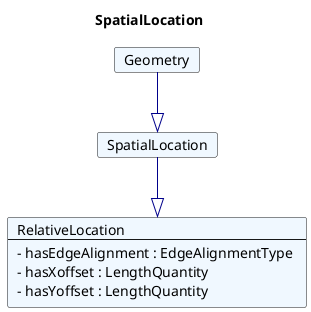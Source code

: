@startuml
Title SpatialLocation 

Card SpatialLocation #F0F8FF [
SpatialLocation
]
Card Geometry #F0F8FF [
Geometry
]
Geometry --|> SpatialLocation  #00008B 
Card RelativeLocation #F0F8FF [
RelativeLocation
----
- hasEdgeAlignment : EdgeAlignmentType 
- hasXoffset : LengthQuantity 
- hasYoffset : LengthQuantity 
]
SpatialLocation --|> RelativeLocation  #00008B 
@enduml